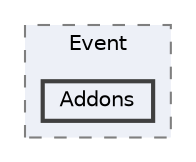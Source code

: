 digraph "C:/Users/むずでょ/Documents/Unity Projects/RMU-1-00-00-Research/Assets/RPGMaker/Codebase/Runtime/Event/Addons"
{
 // LATEX_PDF_SIZE
  bgcolor="transparent";
  edge [fontname=Helvetica,fontsize=10,labelfontname=Helvetica,labelfontsize=10];
  node [fontname=Helvetica,fontsize=10,shape=box,height=0.2,width=0.4];
  compound=true
  subgraph clusterdir_985f8ab5cf3eaa27d3ed18c5c6baf0fe {
    graph [ bgcolor="#edf0f7", pencolor="grey50", label="Event", fontname=Helvetica,fontsize=10 style="filled,dashed", URL="dir_985f8ab5cf3eaa27d3ed18c5c6baf0fe.html",tooltip=""]
  dir_2dc91f192316f802335a50e128f2ad0f [label="Addons", fillcolor="#edf0f7", color="grey25", style="filled,bold", URL="dir_2dc91f192316f802335a50e128f2ad0f.html",tooltip=""];
  }
}
